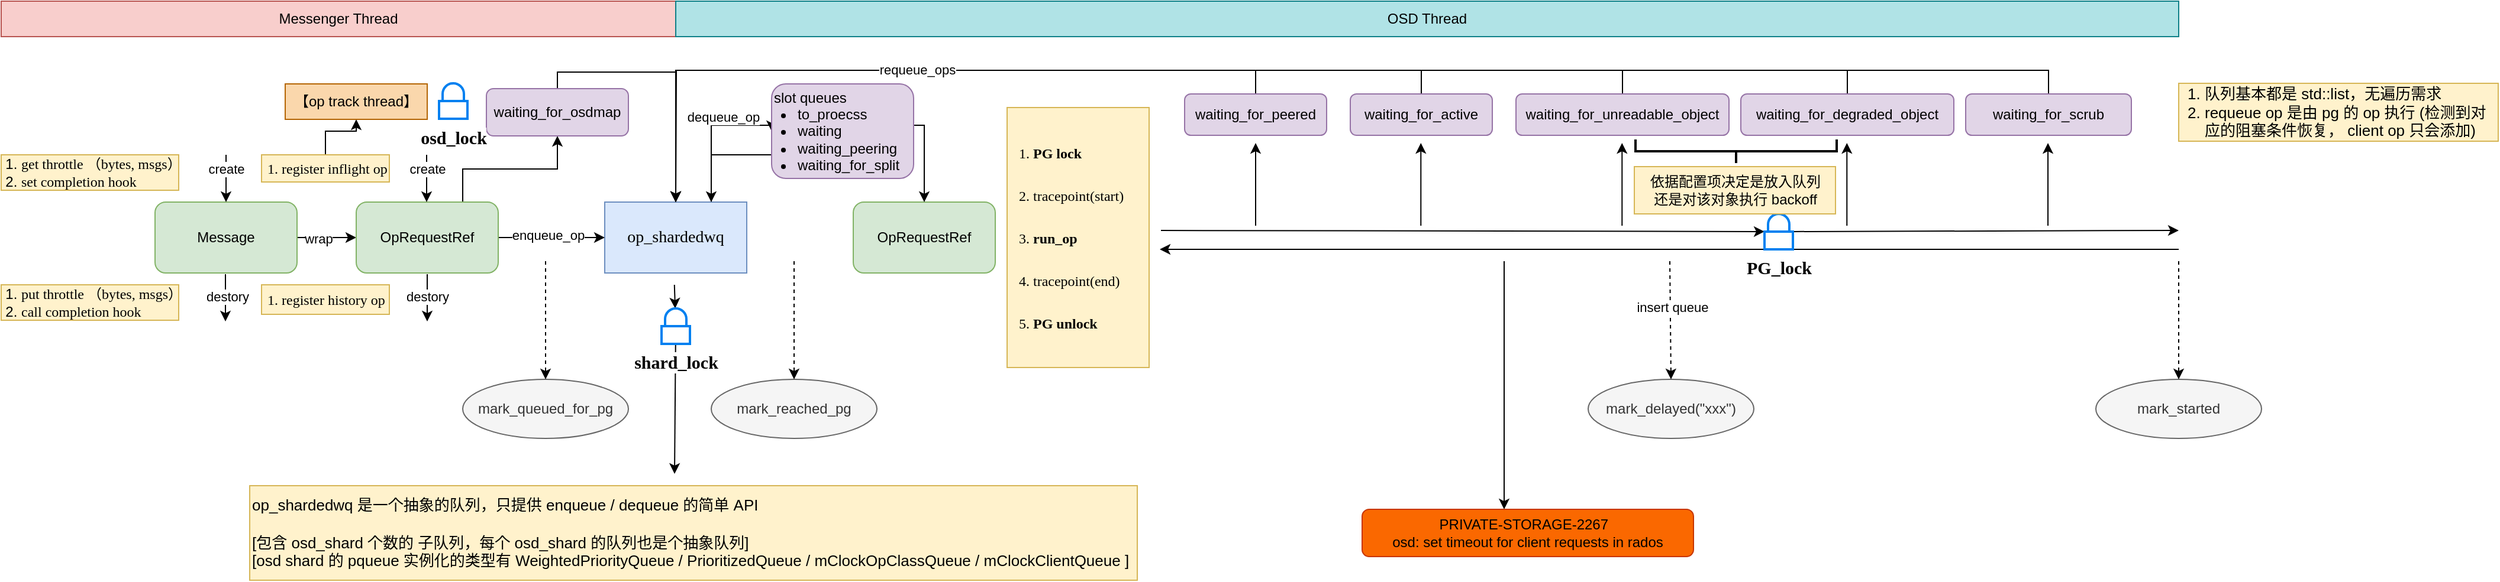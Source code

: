 <mxfile version="24.8.6">
  <diagram name="第 1 页" id="veYvc7N9t9nZ9YCo-E3M">
    <mxGraphModel dx="2420" dy="910" grid="1" gridSize="10" guides="1" tooltips="1" connect="1" arrows="1" fold="1" page="1" pageScale="1" pageWidth="827" pageHeight="1169" math="0" shadow="0">
      <root>
        <mxCell id="0" />
        <mxCell id="1" parent="0" />
        <mxCell id="phVuD68tOOP7Y7JKk85J-74" value="" style="group" vertex="1" connectable="0" parent="1">
          <mxGeometry x="-240" y="230" width="2110" height="490" as="geometry" />
        </mxCell>
        <mxCell id="phVuD68tOOP7Y7JKk85J-31" style="edgeStyle=orthogonalEdgeStyle;rounded=0;orthogonalLoop=1;jettySize=auto;html=1;exitX=0.75;exitY=0;exitDx=0;exitDy=0;entryX=0;entryY=0.5;entryDx=0;entryDy=0;" edge="1" parent="phVuD68tOOP7Y7JKk85J-74" source="phVuD68tOOP7Y7JKk85J-1" target="phVuD68tOOP7Y7JKk85J-75">
          <mxGeometry relative="1" as="geometry">
            <Array as="points">
              <mxPoint x="600" y="105" />
            </Array>
          </mxGeometry>
        </mxCell>
        <mxCell id="phVuD68tOOP7Y7JKk85J-32" value="dequeue_op" style="edgeLabel;html=1;align=center;verticalAlign=middle;resizable=0;points=[];" vertex="1" connectable="0" parent="phVuD68tOOP7Y7JKk85J-31">
          <mxGeometry x="-0.133" y="4" relative="1" as="geometry">
            <mxPoint x="14" y="-20" as="offset" />
          </mxGeometry>
        </mxCell>
        <mxCell id="phVuD68tOOP7Y7JKk85J-1" value="&lt;font face=&quot;Times New Roman&quot; style=&quot;font-size: 14px;&quot;&gt;op_shardedwq&lt;/font&gt;" style="rounded=0;whiteSpace=wrap;html=1;fillColor=#dae8fc;strokeColor=#6c8ebf;" vertex="1" parent="phVuD68tOOP7Y7JKk85J-74">
          <mxGeometry x="510" y="170" width="120" height="60" as="geometry" />
        </mxCell>
        <mxCell id="phVuD68tOOP7Y7JKk85J-4" style="edgeStyle=orthogonalEdgeStyle;rounded=0;orthogonalLoop=1;jettySize=auto;html=1;exitX=1;exitY=0.5;exitDx=0;exitDy=0;entryX=0;entryY=0.5;entryDx=0;entryDy=0;" edge="1" parent="phVuD68tOOP7Y7JKk85J-74" source="phVuD68tOOP7Y7JKk85J-2" target="phVuD68tOOP7Y7JKk85J-3">
          <mxGeometry relative="1" as="geometry" />
        </mxCell>
        <mxCell id="phVuD68tOOP7Y7JKk85J-7" value="wrap" style="edgeLabel;html=1;align=center;verticalAlign=middle;resizable=0;points=[];" vertex="1" connectable="0" parent="phVuD68tOOP7Y7JKk85J-4">
          <mxGeometry x="-0.28" y="-1" relative="1" as="geometry">
            <mxPoint as="offset" />
          </mxGeometry>
        </mxCell>
        <mxCell id="phVuD68tOOP7Y7JKk85J-2" value="Message" style="rounded=1;whiteSpace=wrap;html=1;fillColor=#d5e8d4;strokeColor=#82b366;" vertex="1" parent="phVuD68tOOP7Y7JKk85J-74">
          <mxGeometry x="130" y="170" width="120" height="60" as="geometry" />
        </mxCell>
        <mxCell id="phVuD68tOOP7Y7JKk85J-5" style="edgeStyle=orthogonalEdgeStyle;rounded=0;orthogonalLoop=1;jettySize=auto;html=1;exitX=1;exitY=0.5;exitDx=0;exitDy=0;entryX=0;entryY=0.5;entryDx=0;entryDy=0;" edge="1" parent="phVuD68tOOP7Y7JKk85J-74" source="phVuD68tOOP7Y7JKk85J-3" target="phVuD68tOOP7Y7JKk85J-1">
          <mxGeometry relative="1" as="geometry" />
        </mxCell>
        <mxCell id="phVuD68tOOP7Y7JKk85J-6" value="enqueue_op" style="edgeLabel;html=1;align=center;verticalAlign=middle;resizable=0;points=[];" vertex="1" connectable="0" parent="phVuD68tOOP7Y7JKk85J-5">
          <mxGeometry x="-0.067" y="2" relative="1" as="geometry">
            <mxPoint as="offset" />
          </mxGeometry>
        </mxCell>
        <mxCell id="phVuD68tOOP7Y7JKk85J-22" style="edgeStyle=orthogonalEdgeStyle;rounded=0;orthogonalLoop=1;jettySize=auto;html=1;exitX=0.75;exitY=0;exitDx=0;exitDy=0;" edge="1" parent="phVuD68tOOP7Y7JKk85J-74" source="phVuD68tOOP7Y7JKk85J-3" target="phVuD68tOOP7Y7JKk85J-21">
          <mxGeometry relative="1" as="geometry" />
        </mxCell>
        <mxCell id="phVuD68tOOP7Y7JKk85J-3" value="OpRequestRef" style="rounded=1;whiteSpace=wrap;html=1;fillColor=#d5e8d4;strokeColor=#82b366;" vertex="1" parent="phVuD68tOOP7Y7JKk85J-74">
          <mxGeometry x="300" y="170" width="120" height="60" as="geometry" />
        </mxCell>
        <mxCell id="phVuD68tOOP7Y7JKk85J-8" value="" style="endArrow=classic;html=1;rounded=0;entryX=0.5;entryY=0;entryDx=0;entryDy=0;" edge="1" parent="phVuD68tOOP7Y7JKk85J-74" target="phVuD68tOOP7Y7JKk85J-2">
          <mxGeometry width="50" height="50" relative="1" as="geometry">
            <mxPoint x="190" y="130" as="sourcePoint" />
            <mxPoint x="180" y="40" as="targetPoint" />
          </mxGeometry>
        </mxCell>
        <mxCell id="phVuD68tOOP7Y7JKk85J-12" value="create" style="edgeLabel;html=1;align=center;verticalAlign=middle;resizable=0;points=[];" vertex="1" connectable="0" parent="phVuD68tOOP7Y7JKk85J-8">
          <mxGeometry x="-0.4" relative="1" as="geometry">
            <mxPoint as="offset" />
          </mxGeometry>
        </mxCell>
        <mxCell id="phVuD68tOOP7Y7JKk85J-9" value="" style="endArrow=classic;html=1;rounded=0;entryX=0.5;entryY=0;entryDx=0;entryDy=0;" edge="1" parent="phVuD68tOOP7Y7JKk85J-74">
          <mxGeometry width="50" height="50" relative="1" as="geometry">
            <mxPoint x="189.5" y="231" as="sourcePoint" />
            <mxPoint x="189.5" y="271" as="targetPoint" />
          </mxGeometry>
        </mxCell>
        <mxCell id="phVuD68tOOP7Y7JKk85J-13" value="destory" style="edgeLabel;html=1;align=center;verticalAlign=middle;resizable=0;points=[];" vertex="1" connectable="0" parent="phVuD68tOOP7Y7JKk85J-9">
          <mxGeometry x="0.15" relative="1" as="geometry">
            <mxPoint x="1" y="-4" as="offset" />
          </mxGeometry>
        </mxCell>
        <mxCell id="phVuD68tOOP7Y7JKk85J-10" value="&lt;ol style=&quot;padding-left: 15px;&quot;&gt;&lt;li&gt;&lt;font face=&quot;Times New Roman&quot;&gt;get throttle （bytes, msgs）&lt;/font&gt;&lt;/li&gt;&lt;li&gt;&lt;font face=&quot;Times New Roman&quot;&gt;set completion hook&lt;/font&gt;&lt;/li&gt;&lt;/ol&gt;" style="text;html=1;align=left;verticalAlign=middle;whiteSpace=wrap;rounded=0;fillColor=#fff2cc;strokeColor=#d6b656;autosize=1;" vertex="1" parent="phVuD68tOOP7Y7JKk85J-74">
          <mxGeometry y="130" width="150" height="30" as="geometry" />
        </mxCell>
        <mxCell id="phVuD68tOOP7Y7JKk85J-11" value="&lt;ol style=&quot;padding-left: 15px;&quot;&gt;&lt;li&gt;&lt;font face=&quot;Times New Roman&quot;&gt;put throttle （bytes, msgs）&lt;/font&gt;&lt;/li&gt;&lt;li&gt;&lt;font face=&quot;Times New Roman&quot;&gt;call completion hook&lt;/font&gt;&lt;/li&gt;&lt;/ol&gt;" style="text;html=1;align=left;verticalAlign=middle;whiteSpace=wrap;rounded=0;fillColor=#fff2cc;strokeColor=#d6b656;" vertex="1" parent="phVuD68tOOP7Y7JKk85J-74">
          <mxGeometry y="240" width="150" height="30" as="geometry" />
        </mxCell>
        <mxCell id="phVuD68tOOP7Y7JKk85J-14" value="" style="endArrow=classic;html=1;rounded=0;entryX=0.5;entryY=0;entryDx=0;entryDy=0;" edge="1" parent="phVuD68tOOP7Y7JKk85J-74">
          <mxGeometry width="50" height="50" relative="1" as="geometry">
            <mxPoint x="359.5" y="130" as="sourcePoint" />
            <mxPoint x="359.5" y="170" as="targetPoint" />
          </mxGeometry>
        </mxCell>
        <mxCell id="phVuD68tOOP7Y7JKk85J-15" value="create" style="edgeLabel;html=1;align=center;verticalAlign=middle;resizable=0;points=[];" vertex="1" connectable="0" parent="phVuD68tOOP7Y7JKk85J-14">
          <mxGeometry x="-0.4" relative="1" as="geometry">
            <mxPoint as="offset" />
          </mxGeometry>
        </mxCell>
        <mxCell id="phVuD68tOOP7Y7JKk85J-16" value="" style="endArrow=classic;html=1;rounded=0;entryX=0.5;entryY=0;entryDx=0;entryDy=0;" edge="1" parent="phVuD68tOOP7Y7JKk85J-74">
          <mxGeometry width="50" height="50" relative="1" as="geometry">
            <mxPoint x="360" y="231" as="sourcePoint" />
            <mxPoint x="360" y="271" as="targetPoint" />
            <Array as="points">
              <mxPoint x="360" y="236" />
            </Array>
          </mxGeometry>
        </mxCell>
        <mxCell id="phVuD68tOOP7Y7JKk85J-17" value="destory" style="edgeLabel;html=1;align=center;verticalAlign=middle;resizable=0;points=[];" vertex="1" connectable="0" parent="phVuD68tOOP7Y7JKk85J-16">
          <mxGeometry x="0.15" relative="1" as="geometry">
            <mxPoint y="-4" as="offset" />
          </mxGeometry>
        </mxCell>
        <mxCell id="phVuD68tOOP7Y7JKk85J-28" value="" style="edgeStyle=orthogonalEdgeStyle;rounded=0;orthogonalLoop=1;jettySize=auto;html=1;entryX=0.5;entryY=1;entryDx=0;entryDy=0;" edge="1" parent="phVuD68tOOP7Y7JKk85J-74" source="phVuD68tOOP7Y7JKk85J-18" target="phVuD68tOOP7Y7JKk85J-24">
          <mxGeometry relative="1" as="geometry" />
        </mxCell>
        <mxCell id="phVuD68tOOP7Y7JKk85J-18" value="&lt;ol style=&quot;padding-left: 15px;&quot;&gt;&lt;li&gt;register inflight op&lt;/li&gt;&lt;/ol&gt;" style="text;html=1;align=left;verticalAlign=middle;resizable=1;points=[];autosize=1;strokeColor=#d6b656;fillColor=#fff2cc;fontFamily=Times New Roman;" vertex="1" parent="phVuD68tOOP7Y7JKk85J-74">
          <mxGeometry x="220" y="130" width="108" height="23" as="geometry" />
        </mxCell>
        <mxCell id="phVuD68tOOP7Y7JKk85J-19" value="&lt;ol style=&quot;padding-left: 15px;&quot;&gt;&lt;li&gt;register history op&lt;/li&gt;&lt;/ol&gt;" style="text;html=1;align=left;verticalAlign=middle;resizable=1;points=[];autosize=1;strokeColor=#d6b656;fillColor=#fff2cc;fontFamily=Times New Roman;" vertex="1" parent="phVuD68tOOP7Y7JKk85J-74">
          <mxGeometry x="220" y="240" width="108" height="25" as="geometry" />
        </mxCell>
        <mxCell id="phVuD68tOOP7Y7JKk85J-23" style="edgeStyle=orthogonalEdgeStyle;rounded=0;orthogonalLoop=1;jettySize=auto;html=1;exitX=0.5;exitY=0;exitDx=0;exitDy=0;entryX=0.5;entryY=0;entryDx=0;entryDy=0;" edge="1" parent="phVuD68tOOP7Y7JKk85J-74" source="phVuD68tOOP7Y7JKk85J-21" target="phVuD68tOOP7Y7JKk85J-1">
          <mxGeometry relative="1" as="geometry">
            <Array as="points">
              <mxPoint x="470" y="60" />
              <mxPoint x="570" y="60" />
            </Array>
          </mxGeometry>
        </mxCell>
        <mxCell id="phVuD68tOOP7Y7JKk85J-21" value="waiting_for_osdmap" style="rounded=1;whiteSpace=wrap;html=1;fillColor=#e1d5e7;strokeColor=#9673a6;" vertex="1" parent="phVuD68tOOP7Y7JKk85J-74">
          <mxGeometry x="410" y="74" width="120" height="40" as="geometry" />
        </mxCell>
        <mxCell id="phVuD68tOOP7Y7JKk85J-24" value="&lt;div&gt;【op track thread】&lt;/div&gt;" style="rounded=0;whiteSpace=wrap;html=1;fillColor=#fad7ac;strokeColor=#b46504;" vertex="1" parent="phVuD68tOOP7Y7JKk85J-74">
          <mxGeometry x="240" y="70" width="120" height="30" as="geometry" />
        </mxCell>
        <mxCell id="phVuD68tOOP7Y7JKk85J-25" value="Messenger Thread" style="rounded=0;whiteSpace=wrap;html=1;fillColor=#f8cecc;strokeColor=#b85450;" vertex="1" parent="phVuD68tOOP7Y7JKk85J-74">
          <mxGeometry width="570" height="30" as="geometry" />
        </mxCell>
        <mxCell id="phVuD68tOOP7Y7JKk85J-26" value="OSD Thread" style="rounded=0;whiteSpace=wrap;html=1;fillColor=#b0e3e6;strokeColor=#0e8088;" vertex="1" parent="phVuD68tOOP7Y7JKk85J-74">
          <mxGeometry x="570" width="1270" height="30" as="geometry" />
        </mxCell>
        <mxCell id="phVuD68tOOP7Y7JKk85J-30" value="OpRequestRef" style="rounded=1;whiteSpace=wrap;html=1;fillColor=#d5e8d4;strokeColor=#82b366;" vertex="1" parent="phVuD68tOOP7Y7JKk85J-74">
          <mxGeometry x="720" y="170" width="120" height="60" as="geometry" />
        </mxCell>
        <mxCell id="phVuD68tOOP7Y7JKk85J-33" value="&lt;p style=&quot;line-height: 140%;&quot;&gt;&lt;/p&gt;&lt;ol style=&quot;padding: 0px 0px 0px 20px; margin-right: 0px; line-height: 300%;&quot;&gt;&lt;li&gt;&lt;b&gt;PG lock&lt;/b&gt;&lt;/li&gt;&lt;li&gt;tracepoint(start)&lt;/li&gt;&lt;li&gt;&lt;b&gt;run_op&lt;/b&gt;&lt;/li&gt;&lt;li&gt;tracepoint(end)&lt;/li&gt;&lt;li&gt;&lt;b&gt;PG unlock&lt;/b&gt;&lt;/li&gt;&lt;/ol&gt;&lt;p&gt;&lt;/p&gt;" style="text;html=1;align=left;verticalAlign=middle;resizable=0;points=[];autosize=1;strokeColor=#d6b656;fillColor=#fff2cc;fontFamily=Times New Roman;" vertex="1" parent="phVuD68tOOP7Y7JKk85J-74">
          <mxGeometry x="850" y="90" width="120" height="220" as="geometry" />
        </mxCell>
        <mxCell id="phVuD68tOOP7Y7JKk85J-34" value="" style="endArrow=classic;html=1;rounded=0;" edge="1" parent="phVuD68tOOP7Y7JKk85J-74" source="phVuD68tOOP7Y7JKk85J-69">
          <mxGeometry width="50" height="50" relative="1" as="geometry">
            <mxPoint x="980" y="194" as="sourcePoint" />
            <mxPoint x="1840" y="194" as="targetPoint" />
          </mxGeometry>
        </mxCell>
        <mxCell id="phVuD68tOOP7Y7JKk85J-35" value="" style="endArrow=classic;html=1;rounded=0;" edge="1" parent="phVuD68tOOP7Y7JKk85J-74">
          <mxGeometry width="50" height="50" relative="1" as="geometry">
            <mxPoint x="1840" y="210" as="sourcePoint" />
            <mxPoint x="979" y="210" as="targetPoint" />
          </mxGeometry>
        </mxCell>
        <mxCell id="phVuD68tOOP7Y7JKk85J-36" value="mark_queued_for_pg" style="ellipse;whiteSpace=wrap;html=1;fillColor=#f5f5f5;fontColor=#333333;strokeColor=#666666;" vertex="1" parent="phVuD68tOOP7Y7JKk85J-74">
          <mxGeometry x="390" y="320" width="140" height="50" as="geometry" />
        </mxCell>
        <mxCell id="phVuD68tOOP7Y7JKk85J-37" value="" style="endArrow=classic;html=1;rounded=0;entryX=0.5;entryY=0;entryDx=0;entryDy=0;dashed=1;" edge="1" parent="phVuD68tOOP7Y7JKk85J-74" target="phVuD68tOOP7Y7JKk85J-36">
          <mxGeometry width="50" height="50" relative="1" as="geometry">
            <mxPoint x="460" y="220" as="sourcePoint" />
            <mxPoint x="620" y="250" as="targetPoint" />
          </mxGeometry>
        </mxCell>
        <mxCell id="phVuD68tOOP7Y7JKk85J-38" value="mark_started" style="ellipse;whiteSpace=wrap;html=1;fillColor=#f5f5f5;fontColor=#333333;strokeColor=#666666;" vertex="1" parent="phVuD68tOOP7Y7JKk85J-74">
          <mxGeometry x="1770" y="320" width="140" height="50" as="geometry" />
        </mxCell>
        <mxCell id="phVuD68tOOP7Y7JKk85J-39" value="" style="endArrow=classic;html=1;rounded=0;entryX=0.5;entryY=0;entryDx=0;entryDy=0;dashed=1;" edge="1" parent="phVuD68tOOP7Y7JKk85J-74" target="phVuD68tOOP7Y7JKk85J-38">
          <mxGeometry width="50" height="50" relative="1" as="geometry">
            <mxPoint x="1840" y="220" as="sourcePoint" />
            <mxPoint x="2000" y="250" as="targetPoint" />
          </mxGeometry>
        </mxCell>
        <mxCell id="phVuD68tOOP7Y7JKk85J-40" value="mark_reached_pg" style="ellipse;whiteSpace=wrap;html=1;fillColor=#f5f5f5;fontColor=#333333;strokeColor=#666666;" vertex="1" parent="phVuD68tOOP7Y7JKk85J-74">
          <mxGeometry x="600" y="320" width="140" height="50" as="geometry" />
        </mxCell>
        <mxCell id="phVuD68tOOP7Y7JKk85J-41" value="" style="endArrow=classic;html=1;rounded=0;entryX=0.5;entryY=0;entryDx=0;entryDy=0;dashed=1;" edge="1" parent="phVuD68tOOP7Y7JKk85J-74" target="phVuD68tOOP7Y7JKk85J-40">
          <mxGeometry width="50" height="50" relative="1" as="geometry">
            <mxPoint x="670" y="220" as="sourcePoint" />
            <mxPoint x="830" y="250" as="targetPoint" />
          </mxGeometry>
        </mxCell>
        <mxCell id="phVuD68tOOP7Y7JKk85J-47" style="edgeStyle=orthogonalEdgeStyle;rounded=0;orthogonalLoop=1;jettySize=auto;html=1;exitX=0.5;exitY=0;exitDx=0;exitDy=0;entryX=0.5;entryY=0;entryDx=0;entryDy=0;" edge="1" parent="phVuD68tOOP7Y7JKk85J-74" source="phVuD68tOOP7Y7JKk85J-42" target="phVuD68tOOP7Y7JKk85J-1">
          <mxGeometry relative="1" as="geometry" />
        </mxCell>
        <mxCell id="phVuD68tOOP7Y7JKk85J-42" value="waiting_for_peered" style="rounded=1;whiteSpace=wrap;html=1;fillColor=#e1d5e7;strokeColor=#9673a6;" vertex="1" parent="phVuD68tOOP7Y7JKk85J-74">
          <mxGeometry x="1000" y="78.5" width="120" height="35" as="geometry" />
        </mxCell>
        <mxCell id="phVuD68tOOP7Y7JKk85J-48" style="edgeStyle=orthogonalEdgeStyle;rounded=0;orthogonalLoop=1;jettySize=auto;html=1;exitX=0.5;exitY=0;exitDx=0;exitDy=0;entryX=0.5;entryY=0;entryDx=0;entryDy=0;" edge="1" parent="phVuD68tOOP7Y7JKk85J-74" source="phVuD68tOOP7Y7JKk85J-43" target="phVuD68tOOP7Y7JKk85J-1">
          <mxGeometry relative="1" as="geometry" />
        </mxCell>
        <mxCell id="phVuD68tOOP7Y7JKk85J-43" value="waiting_for_active" style="rounded=1;whiteSpace=wrap;html=1;fillColor=#e1d5e7;strokeColor=#9673a6;" vertex="1" parent="phVuD68tOOP7Y7JKk85J-74">
          <mxGeometry x="1140" y="78.5" width="120" height="35" as="geometry" />
        </mxCell>
        <mxCell id="phVuD68tOOP7Y7JKk85J-49" style="edgeStyle=orthogonalEdgeStyle;rounded=0;orthogonalLoop=1;jettySize=auto;html=1;exitX=0.5;exitY=0;exitDx=0;exitDy=0;entryX=0.5;entryY=0;entryDx=0;entryDy=0;" edge="1" parent="phVuD68tOOP7Y7JKk85J-74" source="phVuD68tOOP7Y7JKk85J-44" target="phVuD68tOOP7Y7JKk85J-1">
          <mxGeometry relative="1" as="geometry" />
        </mxCell>
        <mxCell id="phVuD68tOOP7Y7JKk85J-44" value="waiting_for_unreadable_object" style="rounded=1;whiteSpace=wrap;html=1;fillColor=#e1d5e7;strokeColor=#9673a6;" vertex="1" parent="phVuD68tOOP7Y7JKk85J-74">
          <mxGeometry x="1280" y="78.5" width="180" height="35" as="geometry" />
        </mxCell>
        <mxCell id="phVuD68tOOP7Y7JKk85J-50" style="edgeStyle=orthogonalEdgeStyle;rounded=0;orthogonalLoop=1;jettySize=auto;html=1;exitX=0.5;exitY=0;exitDx=0;exitDy=0;" edge="1" parent="phVuD68tOOP7Y7JKk85J-74" source="phVuD68tOOP7Y7JKk85J-45">
          <mxGeometry relative="1" as="geometry">
            <mxPoint x="570" y="170" as="targetPoint" />
          </mxGeometry>
        </mxCell>
        <mxCell id="phVuD68tOOP7Y7JKk85J-45" value="waiting_for_degraded_object" style="rounded=1;whiteSpace=wrap;html=1;fillColor=#e1d5e7;strokeColor=#9673a6;" vertex="1" parent="phVuD68tOOP7Y7JKk85J-74">
          <mxGeometry x="1470" y="78.5" width="180" height="35" as="geometry" />
        </mxCell>
        <mxCell id="phVuD68tOOP7Y7JKk85J-51" style="edgeStyle=orthogonalEdgeStyle;rounded=0;orthogonalLoop=1;jettySize=auto;html=1;exitX=0.5;exitY=0;exitDx=0;exitDy=0;entryX=0.5;entryY=0;entryDx=0;entryDy=0;" edge="1" parent="phVuD68tOOP7Y7JKk85J-74" source="phVuD68tOOP7Y7JKk85J-46" target="phVuD68tOOP7Y7JKk85J-1">
          <mxGeometry relative="1" as="geometry" />
        </mxCell>
        <mxCell id="phVuD68tOOP7Y7JKk85J-52" value="requeue_ops" style="edgeLabel;html=1;align=center;verticalAlign=middle;resizable=0;points=[];" vertex="1" connectable="0" parent="phVuD68tOOP7Y7JKk85J-51">
          <mxGeometry x="0.511" y="-1" relative="1" as="geometry">
            <mxPoint x="-1" as="offset" />
          </mxGeometry>
        </mxCell>
        <mxCell id="phVuD68tOOP7Y7JKk85J-46" value="waiting_for_scrub" style="rounded=1;whiteSpace=wrap;html=1;fillColor=#e1d5e7;strokeColor=#9673a6;" vertex="1" parent="phVuD68tOOP7Y7JKk85J-74">
          <mxGeometry x="1660" y="78.5" width="140" height="35" as="geometry" />
        </mxCell>
        <mxCell id="phVuD68tOOP7Y7JKk85J-53" value="" style="endArrow=classic;html=1;rounded=0;" edge="1" parent="phVuD68tOOP7Y7JKk85J-74">
          <mxGeometry width="50" height="50" relative="1" as="geometry">
            <mxPoint x="1060" y="190" as="sourcePoint" />
            <mxPoint x="1060" y="120" as="targetPoint" />
          </mxGeometry>
        </mxCell>
        <mxCell id="phVuD68tOOP7Y7JKk85J-54" value="" style="endArrow=classic;html=1;rounded=0;" edge="1" parent="phVuD68tOOP7Y7JKk85J-74">
          <mxGeometry width="50" height="50" relative="1" as="geometry">
            <mxPoint x="1199.64" y="190" as="sourcePoint" />
            <mxPoint x="1199.64" y="120" as="targetPoint" />
          </mxGeometry>
        </mxCell>
        <mxCell id="phVuD68tOOP7Y7JKk85J-55" value="" style="endArrow=classic;html=1;rounded=0;" edge="1" parent="phVuD68tOOP7Y7JKk85J-74">
          <mxGeometry width="50" height="50" relative="1" as="geometry">
            <mxPoint x="1369.64" y="190" as="sourcePoint" />
            <mxPoint x="1369.64" y="120" as="targetPoint" />
          </mxGeometry>
        </mxCell>
        <mxCell id="phVuD68tOOP7Y7JKk85J-56" value="" style="endArrow=classic;html=1;rounded=0;" edge="1" parent="phVuD68tOOP7Y7JKk85J-74">
          <mxGeometry width="50" height="50" relative="1" as="geometry">
            <mxPoint x="1559.64" y="190" as="sourcePoint" />
            <mxPoint x="1559.64" y="120" as="targetPoint" />
          </mxGeometry>
        </mxCell>
        <mxCell id="phVuD68tOOP7Y7JKk85J-57" value="" style="endArrow=classic;html=1;rounded=0;" edge="1" parent="phVuD68tOOP7Y7JKk85J-74">
          <mxGeometry width="50" height="50" relative="1" as="geometry">
            <mxPoint x="1729.52" y="190" as="sourcePoint" />
            <mxPoint x="1729.52" y="120" as="targetPoint" />
          </mxGeometry>
        </mxCell>
        <mxCell id="phVuD68tOOP7Y7JKk85J-58" value="mark_delayed(&quot;xxx&quot;)" style="ellipse;whiteSpace=wrap;html=1;fillColor=#f5f5f5;fontColor=#333333;strokeColor=#666666;" vertex="1" parent="phVuD68tOOP7Y7JKk85J-74">
          <mxGeometry x="1341" y="320" width="140" height="50" as="geometry" />
        </mxCell>
        <mxCell id="phVuD68tOOP7Y7JKk85J-59" value="" style="endArrow=classic;html=1;rounded=0;entryX=0.5;entryY=0;entryDx=0;entryDy=0;dashed=1;" edge="1" parent="phVuD68tOOP7Y7JKk85J-74" target="phVuD68tOOP7Y7JKk85J-58">
          <mxGeometry width="50" height="50" relative="1" as="geometry">
            <mxPoint x="1410" y="220" as="sourcePoint" />
            <mxPoint x="1410.44" y="310" as="targetPoint" />
          </mxGeometry>
        </mxCell>
        <mxCell id="phVuD68tOOP7Y7JKk85J-60" value="insert queue" style="edgeLabel;html=1;align=center;verticalAlign=middle;resizable=0;points=[];" vertex="1" connectable="0" parent="phVuD68tOOP7Y7JKk85J-59">
          <mxGeometry x="-0.22" y="1" relative="1" as="geometry">
            <mxPoint as="offset" />
          </mxGeometry>
        </mxCell>
        <mxCell id="phVuD68tOOP7Y7JKk85J-61" value="" style="endArrow=classic;html=1;rounded=0;" edge="1" parent="phVuD68tOOP7Y7JKk85J-74">
          <mxGeometry width="50" height="50" relative="1" as="geometry">
            <mxPoint x="1270" y="220" as="sourcePoint" />
            <mxPoint x="1270" y="430" as="targetPoint" />
          </mxGeometry>
        </mxCell>
        <mxCell id="phVuD68tOOP7Y7JKk85J-62" value="&lt;div style=&quot;&quot;&gt;PRIVATE-STORAGE-2267&amp;nbsp;&amp;nbsp;&lt;/div&gt;&lt;div style=&quot;&quot;&gt;osd: set timeout for client requests in rados&lt;/div&gt;" style="rounded=1;whiteSpace=wrap;html=1;align=center;fillColor=#fa6800;fontColor=#000000;strokeColor=#C73500;" vertex="1" parent="phVuD68tOOP7Y7JKk85J-74">
          <mxGeometry x="1150" y="430" width="280" height="40" as="geometry" />
        </mxCell>
        <mxCell id="phVuD68tOOP7Y7JKk85J-63" value="&lt;div style=&quot;font-size: 13px;&quot;&gt;&lt;ol style=&quot;padding-left: 20px;&quot;&gt;&lt;li&gt;队列基本都是 std::list，无遍历需求&lt;/li&gt;&lt;li&gt;requeue op 是由 pg 的 op 执行 (检测到对应的阻塞条件恢复， client op 只会添加)&lt;/li&gt;&lt;/ol&gt;&lt;/div&gt;" style="text;html=1;align=left;verticalAlign=middle;whiteSpace=wrap;rounded=0;fillColor=#fff2cc;strokeColor=#d6b656;" vertex="1" parent="phVuD68tOOP7Y7JKk85J-74">
          <mxGeometry x="1840" y="69.5" width="270" height="49" as="geometry" />
        </mxCell>
        <mxCell id="phVuD68tOOP7Y7JKk85J-64" value="&lt;font style=&quot;font-size: 13px;&quot;&gt;op_shardedwq 是一个抽象的队列，只提供 enqueue / dequeue 的简单 API&lt;br&gt;&lt;br&gt;[包含 osd_shard 个数的 子队列，每个&amp;nbsp;osd_shard 的队列也是个抽象队列]&lt;br&gt;[osd shard 的 pqueue 实例化的类型有 WeightedPriorityQueue /&amp;nbsp;PrioritizedQueue /&amp;nbsp;mClockOpClassQueue /&amp;nbsp;mClockClientQueue ]&lt;/font&gt;" style="text;align=left;verticalAlign=middle;resizable=0;points=[];autosize=0;strokeColor=#d6b656;fillColor=#fff2cc;rotatable=1;autosizeGrid=1;html=1;" vertex="1" parent="phVuD68tOOP7Y7JKk85J-74">
          <mxGeometry x="210" y="410" width="750" height="80" as="geometry" />
        </mxCell>
        <mxCell id="phVuD68tOOP7Y7JKk85J-65" value="" style="endArrow=classic;html=1;rounded=0;" edge="1" parent="phVuD68tOOP7Y7JKk85J-74" source="phVuD68tOOP7Y7JKk85J-67">
          <mxGeometry width="50" height="50" relative="1" as="geometry">
            <mxPoint x="568.89" y="240" as="sourcePoint" />
            <mxPoint x="569" y="400" as="targetPoint" />
          </mxGeometry>
        </mxCell>
        <mxCell id="phVuD68tOOP7Y7JKk85J-68" value="" style="endArrow=classic;html=1;rounded=0;" edge="1" parent="phVuD68tOOP7Y7JKk85J-74" target="phVuD68tOOP7Y7JKk85J-67">
          <mxGeometry width="50" height="50" relative="1" as="geometry">
            <mxPoint x="568.89" y="240" as="sourcePoint" />
            <mxPoint x="569" y="400" as="targetPoint" />
          </mxGeometry>
        </mxCell>
        <mxCell id="phVuD68tOOP7Y7JKk85J-67" value="&lt;b&gt;&lt;font style=&quot;font-size: 15px;&quot; face=&quot;Times New Roman&quot;&gt;shard_lock&lt;/font&gt;&lt;/b&gt;" style="html=1;verticalLabelPosition=bottom;align=center;labelBackgroundColor=#ffffff;verticalAlign=top;strokeWidth=2;strokeColor=#0080F0;shadow=0;dashed=0;shape=mxgraph.ios7.icons.locked;" vertex="1" parent="phVuD68tOOP7Y7JKk85J-74">
          <mxGeometry x="558" y="260" width="24" height="30" as="geometry" />
        </mxCell>
        <mxCell id="phVuD68tOOP7Y7JKk85J-70" value="" style="endArrow=classic;html=1;rounded=0;" edge="1" parent="phVuD68tOOP7Y7JKk85J-74" target="phVuD68tOOP7Y7JKk85J-69">
          <mxGeometry width="50" height="50" relative="1" as="geometry">
            <mxPoint x="980" y="194" as="sourcePoint" />
            <mxPoint x="1840" y="194" as="targetPoint" />
          </mxGeometry>
        </mxCell>
        <mxCell id="phVuD68tOOP7Y7JKk85J-69" value="&lt;b&gt;&lt;font style=&quot;font-size: 15px;&quot; face=&quot;Times New Roman&quot;&gt;PG_lock&lt;/font&gt;&lt;/b&gt;" style="html=1;verticalLabelPosition=bottom;align=center;labelBackgroundColor=#ffffff;verticalAlign=top;strokeWidth=2;strokeColor=#0080F0;shadow=0;dashed=0;shape=mxgraph.ios7.icons.locked;" vertex="1" parent="phVuD68tOOP7Y7JKk85J-74">
          <mxGeometry x="1490" y="180" width="24" height="30" as="geometry" />
        </mxCell>
        <mxCell id="phVuD68tOOP7Y7JKk85J-71" value="&lt;font size=&quot;1&quot; face=&quot;Times New Roman&quot; style=&quot;&quot;&gt;&lt;b style=&quot;font-size: 15px;&quot;&gt;osd_lock&lt;/b&gt;&lt;/font&gt;" style="html=1;verticalLabelPosition=bottom;align=center;labelBackgroundColor=#ffffff;verticalAlign=top;strokeWidth=2;strokeColor=#0080F0;shadow=0;dashed=0;shape=mxgraph.ios7.icons.locked;" vertex="1" parent="phVuD68tOOP7Y7JKk85J-74">
          <mxGeometry x="370" y="69.5" width="24" height="30" as="geometry" />
        </mxCell>
        <mxCell id="phVuD68tOOP7Y7JKk85J-72" value="" style="strokeWidth=2;html=1;shape=mxgraph.flowchart.annotation_2;align=left;labelPosition=right;pointerEvents=1;rotation=-90;" vertex="1" parent="phVuD68tOOP7Y7JKk85J-74">
          <mxGeometry x="1456" y="42" width="20" height="170" as="geometry" />
        </mxCell>
        <mxCell id="phVuD68tOOP7Y7JKk85J-73" value="依据配置项决定是放入队列&lt;div&gt;还是对该对象执行 backoff&lt;/div&gt;" style="text;html=1;align=center;verticalAlign=middle;resizable=0;points=[];autosize=1;strokeColor=#d6b656;fillColor=#fff2cc;" vertex="1" parent="phVuD68tOOP7Y7JKk85J-74">
          <mxGeometry x="1380" y="140" width="170" height="40" as="geometry" />
        </mxCell>
        <mxCell id="phVuD68tOOP7Y7JKk85J-76" style="edgeStyle=orthogonalEdgeStyle;rounded=0;orthogonalLoop=1;jettySize=auto;html=1;exitX=1;exitY=0.5;exitDx=0;exitDy=0;" edge="1" parent="phVuD68tOOP7Y7JKk85J-74" source="phVuD68tOOP7Y7JKk85J-75" target="phVuD68tOOP7Y7JKk85J-30">
          <mxGeometry relative="1" as="geometry">
            <Array as="points">
              <mxPoint x="780" y="105" />
            </Array>
          </mxGeometry>
        </mxCell>
        <mxCell id="phVuD68tOOP7Y7JKk85J-78" style="edgeStyle=orthogonalEdgeStyle;rounded=0;orthogonalLoop=1;jettySize=auto;html=1;exitX=0;exitY=0.75;exitDx=0;exitDy=0;entryX=0.75;entryY=0;entryDx=0;entryDy=0;" edge="1" parent="phVuD68tOOP7Y7JKk85J-74" source="phVuD68tOOP7Y7JKk85J-75" target="phVuD68tOOP7Y7JKk85J-1">
          <mxGeometry relative="1" as="geometry" />
        </mxCell>
        <mxCell id="phVuD68tOOP7Y7JKk85J-75" value="slot queues&lt;div&gt;&lt;ul style=&quot;padding-left: 20px; margin-top: 0px; margin-bottom: 0px;&quot;&gt;&lt;li&gt;to_proecss&lt;/li&gt;&lt;li&gt;waiting&lt;/li&gt;&lt;li&gt;waiting_peering&lt;/li&gt;&lt;li&gt;waiting_for_split&lt;/li&gt;&lt;/ul&gt;&lt;/div&gt;" style="rounded=1;whiteSpace=wrap;html=1;fillColor=#e1d5e7;strokeColor=#9673a6;align=left;" vertex="1" parent="phVuD68tOOP7Y7JKk85J-74">
          <mxGeometry x="651" y="70" width="120" height="80" as="geometry" />
        </mxCell>
      </root>
    </mxGraphModel>
  </diagram>
</mxfile>
